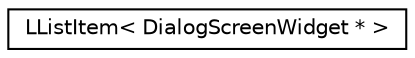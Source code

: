 digraph "Graphical Class Hierarchy"
{
 // LATEX_PDF_SIZE
  edge [fontname="Helvetica",fontsize="10",labelfontname="Helvetica",labelfontsize="10"];
  node [fontname="Helvetica",fontsize="10",shape=record];
  rankdir="LR";
  Node0 [label="LListItem\< DialogScreenWidget * \>",height=0.2,width=0.4,color="black", fillcolor="white", style="filled",URL="$classLListItem.html",tooltip=" "];
}
